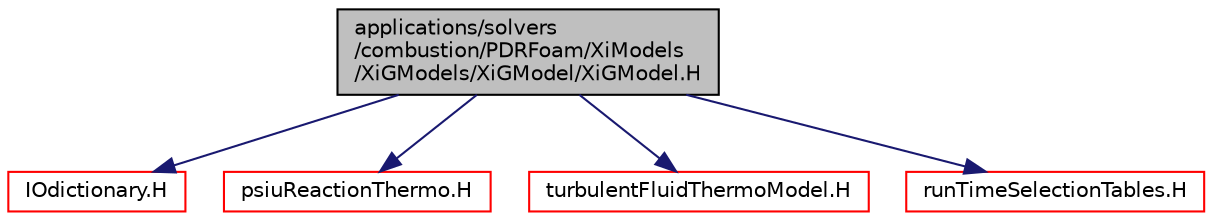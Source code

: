 digraph "applications/solvers/combustion/PDRFoam/XiModels/XiGModels/XiGModel/XiGModel.H"
{
  bgcolor="transparent";
  edge [fontname="Helvetica",fontsize="10",labelfontname="Helvetica",labelfontsize="10"];
  node [fontname="Helvetica",fontsize="10",shape=record];
  Node0 [label="applications/solvers\l/combustion/PDRFoam/XiModels\l/XiGModels/XiGModel/XiGModel.H",height=0.2,width=0.4,color="black", fillcolor="grey75", style="filled", fontcolor="black"];
  Node0 -> Node1 [color="midnightblue",fontsize="10",style="solid",fontname="Helvetica"];
  Node1 [label="IOdictionary.H",height=0.2,width=0.4,color="red",URL="$a09749.html"];
  Node0 -> Node97 [color="midnightblue",fontsize="10",style="solid",fontname="Helvetica"];
  Node97 [label="psiuReactionThermo.H",height=0.2,width=0.4,color="red",URL="$a16694.html"];
  Node0 -> Node329 [color="midnightblue",fontsize="10",style="solid",fontname="Helvetica"];
  Node329 [label="turbulentFluidThermoModel.H",height=0.2,width=0.4,color="red",URL="$a17672.html"];
  Node0 -> Node69 [color="midnightblue",fontsize="10",style="solid",fontname="Helvetica"];
  Node69 [label="runTimeSelectionTables.H",height=0.2,width=0.4,color="red",URL="$a09992.html",tooltip="Macros to ease declaration of run-time selection tables. "];
}
